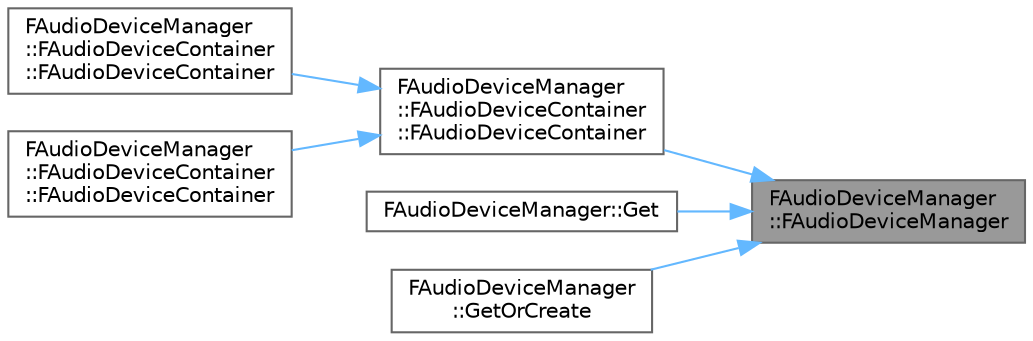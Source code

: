 digraph "FAudioDeviceManager::FAudioDeviceManager"
{
 // INTERACTIVE_SVG=YES
 // LATEX_PDF_SIZE
  bgcolor="transparent";
  edge [fontname=Helvetica,fontsize=10,labelfontname=Helvetica,labelfontsize=10];
  node [fontname=Helvetica,fontsize=10,shape=box,height=0.2,width=0.4];
  rankdir="RL";
  Node1 [id="Node000001",label="FAudioDeviceManager\l::FAudioDeviceManager",height=0.2,width=0.4,color="gray40", fillcolor="grey60", style="filled", fontcolor="black",tooltip="Constructor."];
  Node1 -> Node2 [id="edge1_Node000001_Node000002",dir="back",color="steelblue1",style="solid",tooltip=" "];
  Node2 [id="Node000002",label="FAudioDeviceManager\l::FAudioDeviceContainer\l::FAudioDeviceContainer",height=0.2,width=0.4,color="grey40", fillcolor="white", style="filled",URL="$dd/de3/structFAudioDeviceManager_1_1FAudioDeviceContainer.html#a828a2c41d5b0102c95b6bd84e44371b7",tooltip=" "];
  Node2 -> Node3 [id="edge2_Node000002_Node000003",dir="back",color="steelblue1",style="solid",tooltip=" "];
  Node3 [id="Node000003",label="FAudioDeviceManager\l::FAudioDeviceContainer\l::FAudioDeviceContainer",height=0.2,width=0.4,color="grey40", fillcolor="white", style="filled",URL="$dd/de3/structFAudioDeviceManager_1_1FAudioDeviceContainer.html#ac652532ab514df3ed044a7d52c5f392f",tooltip=" "];
  Node2 -> Node4 [id="edge3_Node000002_Node000004",dir="back",color="steelblue1",style="solid",tooltip=" "];
  Node4 [id="Node000004",label="FAudioDeviceManager\l::FAudioDeviceContainer\l::FAudioDeviceContainer",height=0.2,width=0.4,color="grey40", fillcolor="white", style="filled",URL="$dd/de3/structFAudioDeviceManager_1_1FAudioDeviceContainer.html#a0787e4dd7f2f783d875b37c5f54ac1d0",tooltip=" "];
  Node1 -> Node5 [id="edge4_Node000001_Node000005",dir="back",color="steelblue1",style="solid",tooltip=" "];
  Node5 [id="Node000005",label="FAudioDeviceManager::Get",height=0.2,width=0.4,color="grey40", fillcolor="white", style="filled",URL="$d1/dd9/classFAudioDeviceManager.html#a0ecc941b5f4da9a87aa4b53e533b3882",tooltip="Returns the AudioDeviceManager Singleton."];
  Node1 -> Node6 [id="edge5_Node000001_Node000006",dir="back",color="steelblue1",style="solid",tooltip=" "];
  Node6 [id="Node000006",label="FAudioDeviceManager\l::GetOrCreate",height=0.2,width=0.4,color="grey40", fillcolor="white", style="filled",URL="$d1/dd9/classFAudioDeviceManager.html#a7c056b3f9e720146a8d64e6db0e2bbe1",tooltip="Conditionally Creates the AudioDeviceManager."];
}
